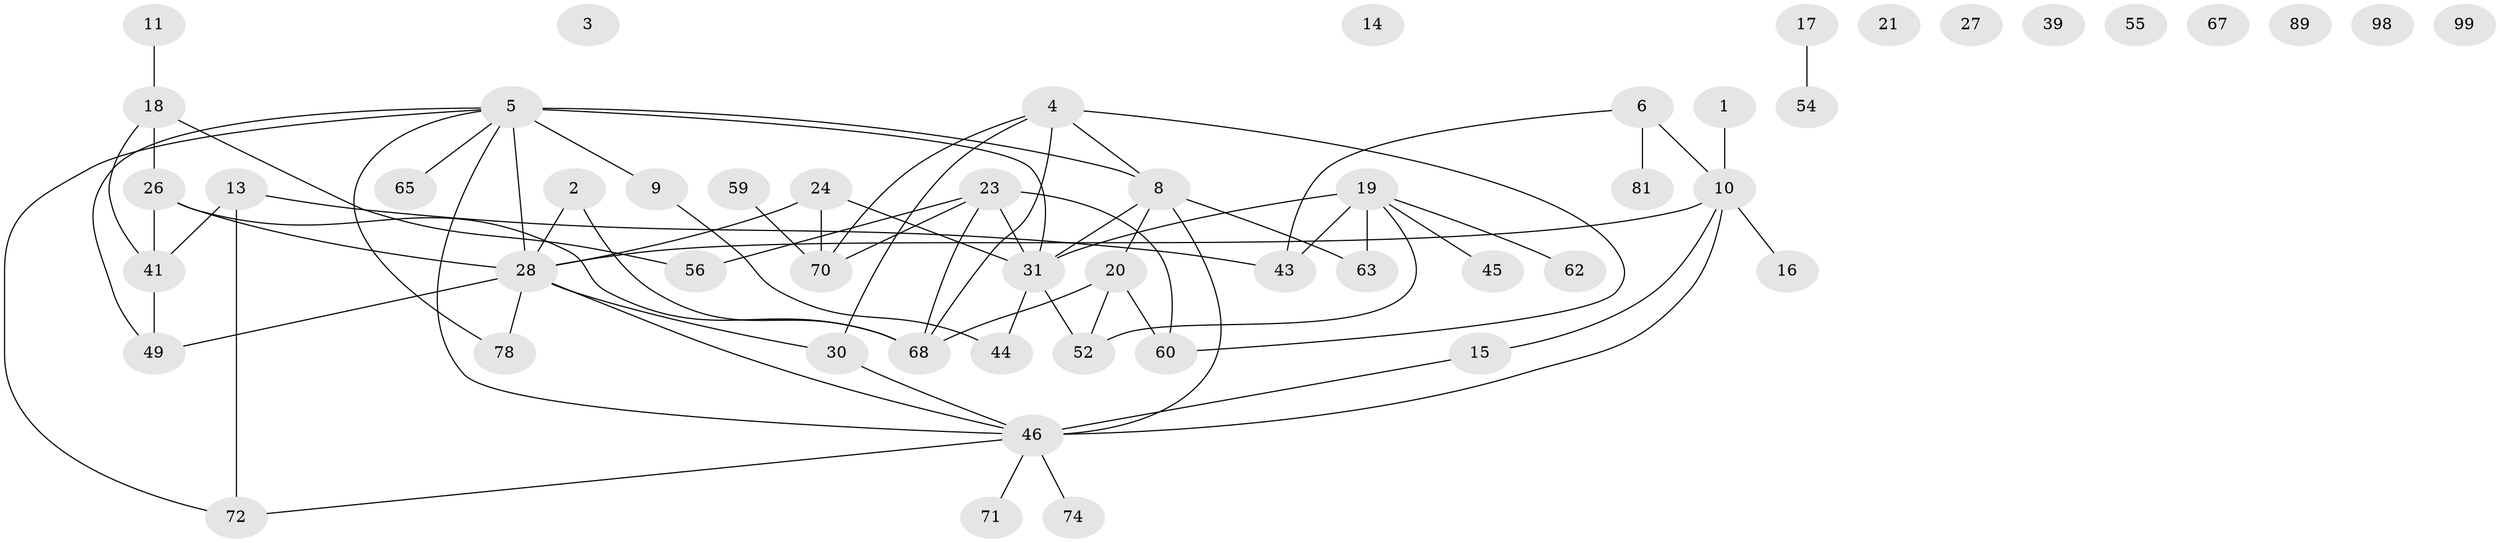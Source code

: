 // original degree distribution, {1: 0.2358490566037736, 0: 0.08490566037735849, 2: 0.20754716981132076, 6: 0.03773584905660377, 4: 0.1792452830188679, 3: 0.20754716981132076, 5: 0.04716981132075472}
// Generated by graph-tools (version 1.1) at 2025/12/03/09/25 04:12:56]
// undirected, 53 vertices, 70 edges
graph export_dot {
graph [start="1"]
  node [color=gray90,style=filled];
  1 [super="+93"];
  2 [super="+92"];
  3;
  4 [super="+88+66"];
  5 [super="+104+106+29+33"];
  6 [super="+7+25+53"];
  8 [super="+12"];
  9 [super="+40"];
  10 [super="+57"];
  11;
  13;
  14;
  15;
  16;
  17;
  18 [super="+38"];
  19 [super="+86+22+48"];
  20 [super="+51"];
  21;
  23 [super="+76+37"];
  24 [super="+85"];
  26 [super="+32+97"];
  27;
  28 [super="+35"];
  30 [super="+42"];
  31 [super="+34+61"];
  39 [super="+47"];
  41;
  43 [super="+50"];
  44 [super="+79"];
  45;
  46 [super="+100+69+58"];
  49 [super="+82+101"];
  52;
  54;
  55;
  56;
  59;
  60;
  62;
  63 [super="+80"];
  65;
  67;
  68;
  70;
  71;
  72;
  74;
  78 [super="+105"];
  81;
  89;
  98;
  99;
  1 -- 10;
  2 -- 68;
  2 -- 28;
  4 -- 70;
  4 -- 8;
  4 -- 68;
  4 -- 60;
  4 -- 30;
  5 -- 65;
  5 -- 49;
  5 -- 9 [weight=3];
  5 -- 46;
  5 -- 8;
  5 -- 72;
  5 -- 78;
  5 -- 31;
  5 -- 28;
  6 -- 81;
  6 -- 10;
  6 -- 43;
  8 -- 20;
  8 -- 63;
  8 -- 46;
  8 -- 31;
  9 -- 44;
  10 -- 16;
  10 -- 28;
  10 -- 46 [weight=2];
  10 -- 15;
  11 -- 18;
  13 -- 41;
  13 -- 72;
  13 -- 43;
  15 -- 46;
  17 -- 54;
  18 -- 56;
  18 -- 41;
  18 -- 26;
  19 -- 43;
  19 -- 52;
  19 -- 45;
  19 -- 62;
  19 -- 63;
  19 -- 31 [weight=2];
  20 -- 52 [weight=2];
  20 -- 68;
  20 -- 60;
  23 -- 60;
  23 -- 70;
  23 -- 56;
  23 -- 68;
  23 -- 31 [weight=2];
  24 -- 70;
  24 -- 28;
  24 -- 31;
  26 -- 41;
  26 -- 68;
  26 -- 28;
  28 -- 49;
  28 -- 46;
  28 -- 78;
  28 -- 30;
  30 -- 46;
  31 -- 44;
  31 -- 52;
  41 -- 49;
  46 -- 74;
  46 -- 71;
  46 -- 72;
  59 -- 70;
}
